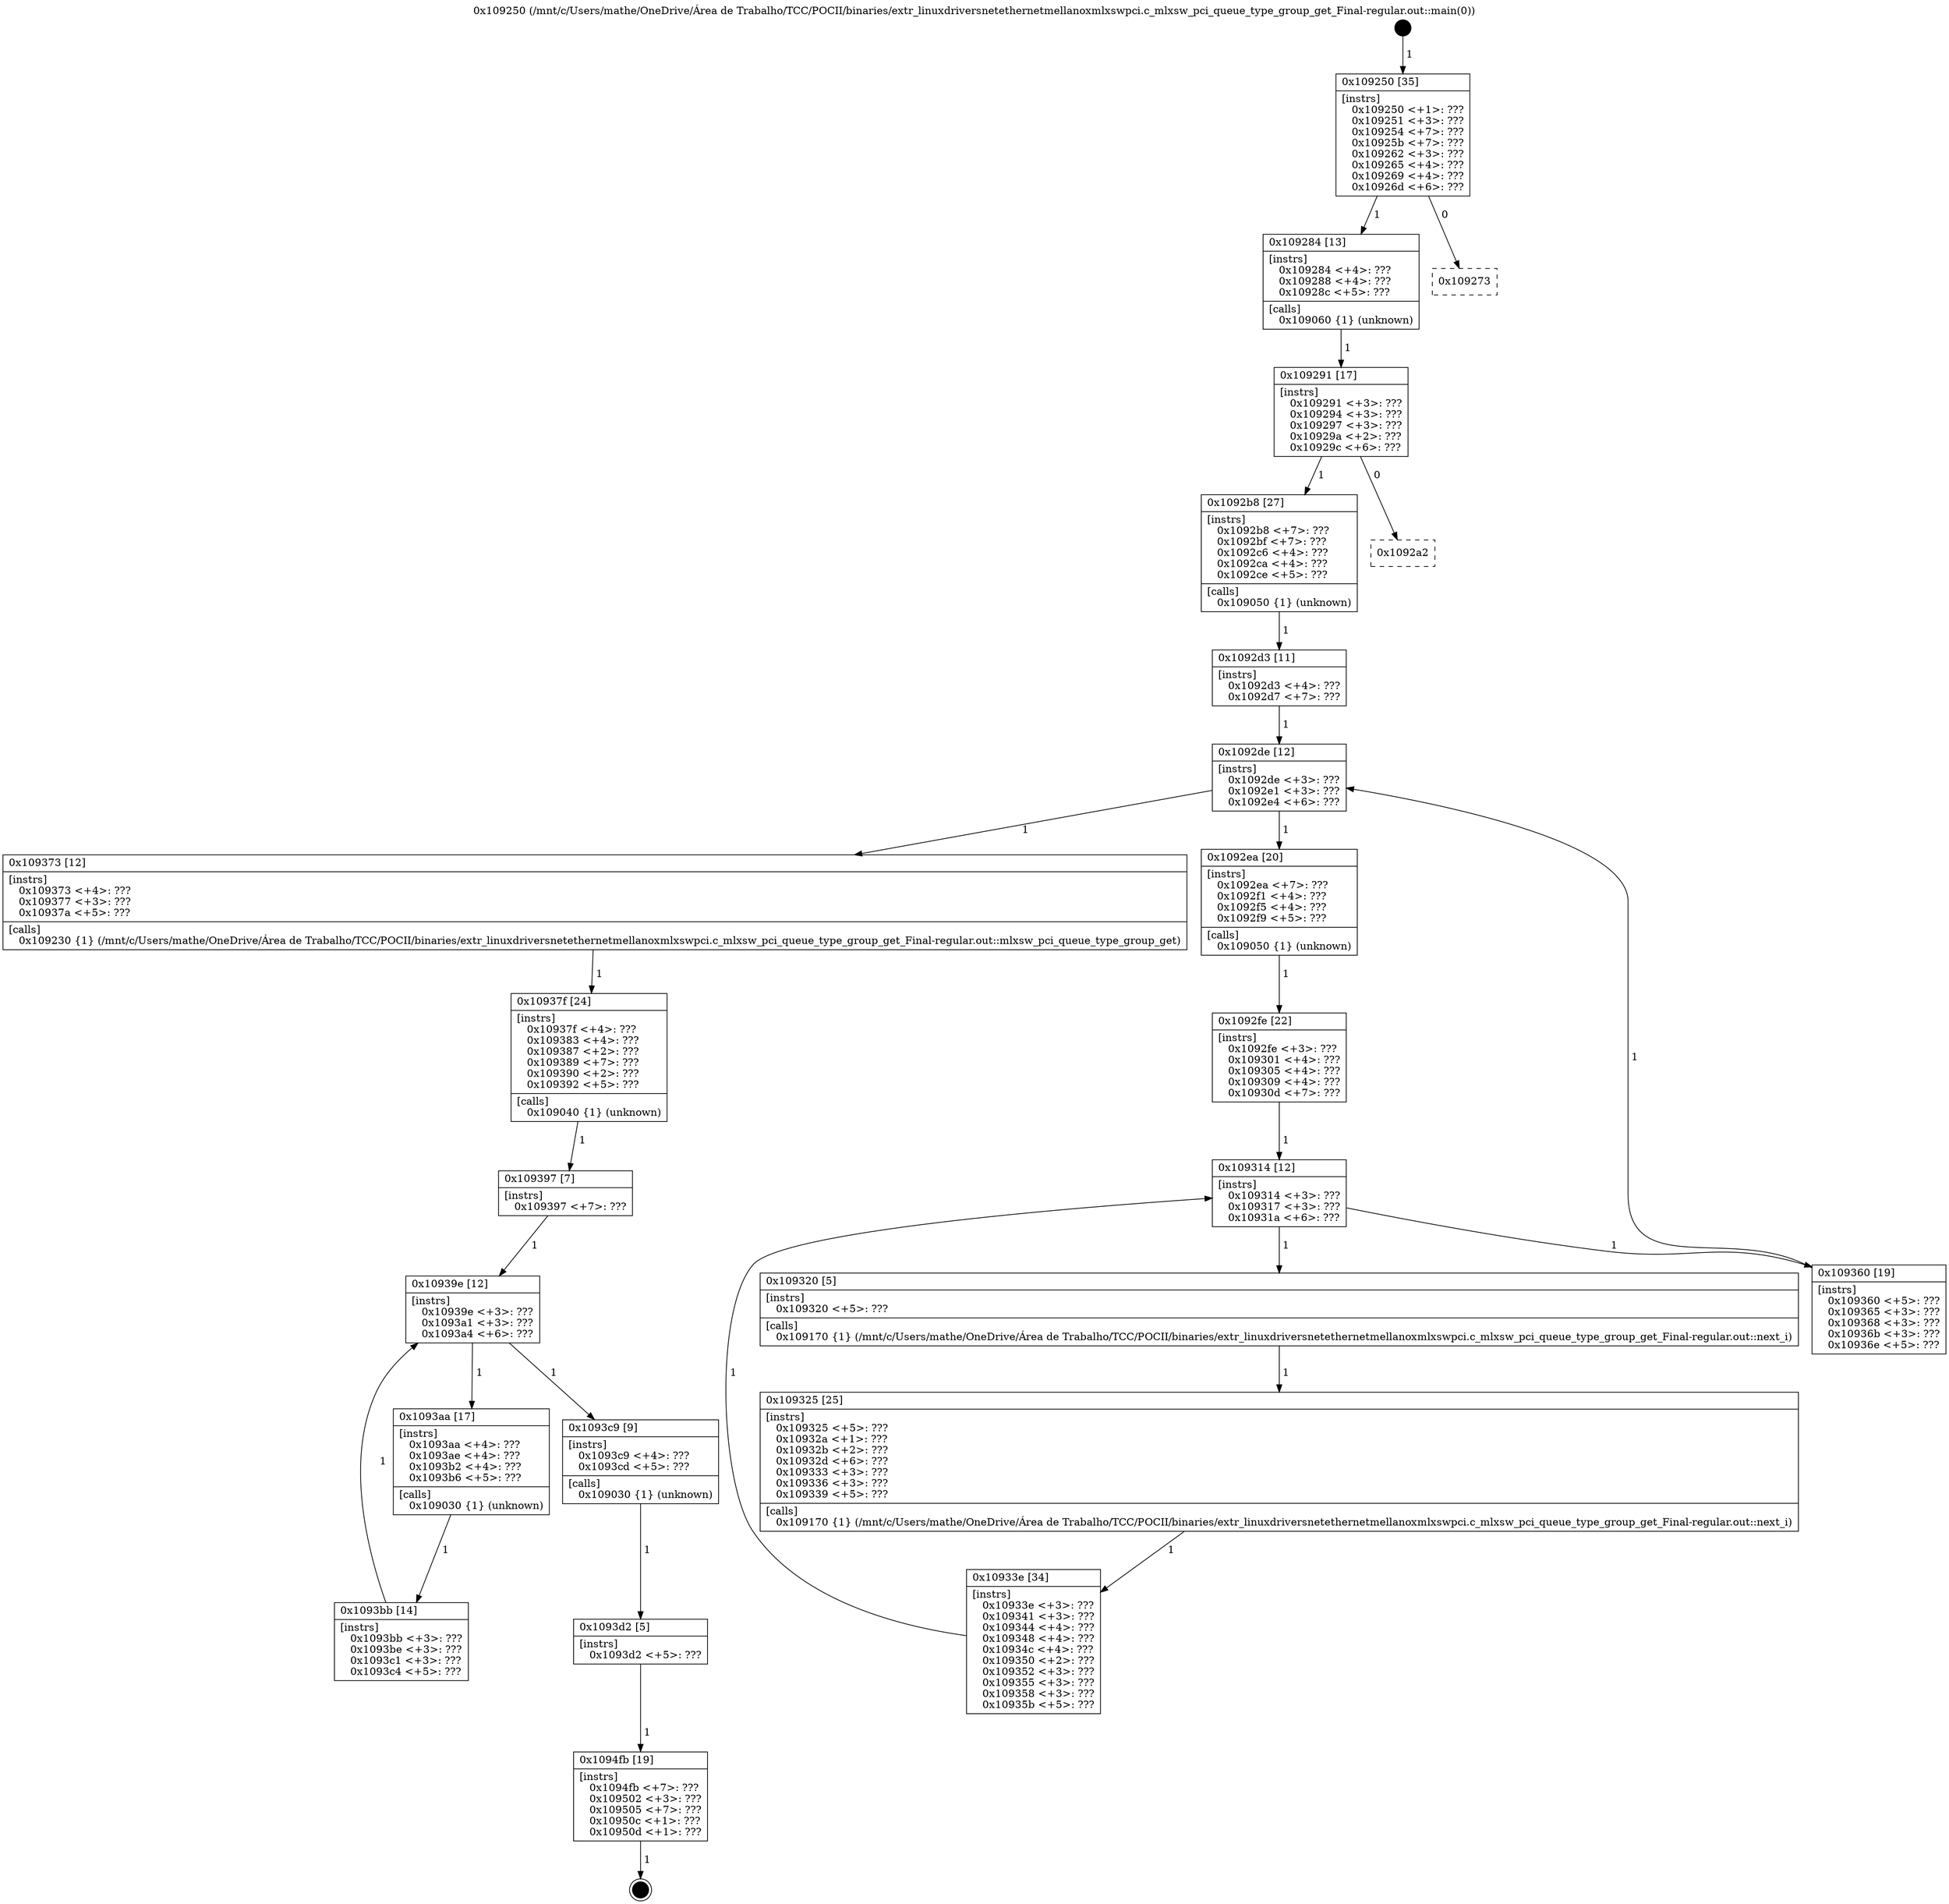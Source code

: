 digraph "0x109250" {
  label = "0x109250 (/mnt/c/Users/mathe/OneDrive/Área de Trabalho/TCC/POCII/binaries/extr_linuxdriversnetethernetmellanoxmlxswpci.c_mlxsw_pci_queue_type_group_get_Final-regular.out::main(0))"
  labelloc = "t"
  node[shape=record]

  Entry [label="",width=0.3,height=0.3,shape=circle,fillcolor=black,style=filled]
  "0x109250" [label="{
     0x109250 [35]\l
     | [instrs]\l
     &nbsp;&nbsp;0x109250 \<+1\>: ???\l
     &nbsp;&nbsp;0x109251 \<+3\>: ???\l
     &nbsp;&nbsp;0x109254 \<+7\>: ???\l
     &nbsp;&nbsp;0x10925b \<+7\>: ???\l
     &nbsp;&nbsp;0x109262 \<+3\>: ???\l
     &nbsp;&nbsp;0x109265 \<+4\>: ???\l
     &nbsp;&nbsp;0x109269 \<+4\>: ???\l
     &nbsp;&nbsp;0x10926d \<+6\>: ???\l
  }"]
  "0x109284" [label="{
     0x109284 [13]\l
     | [instrs]\l
     &nbsp;&nbsp;0x109284 \<+4\>: ???\l
     &nbsp;&nbsp;0x109288 \<+4\>: ???\l
     &nbsp;&nbsp;0x10928c \<+5\>: ???\l
     | [calls]\l
     &nbsp;&nbsp;0x109060 \{1\} (unknown)\l
  }"]
  "0x109273" [label="{
     0x109273\l
  }", style=dashed]
  "0x109291" [label="{
     0x109291 [17]\l
     | [instrs]\l
     &nbsp;&nbsp;0x109291 \<+3\>: ???\l
     &nbsp;&nbsp;0x109294 \<+3\>: ???\l
     &nbsp;&nbsp;0x109297 \<+3\>: ???\l
     &nbsp;&nbsp;0x10929a \<+2\>: ???\l
     &nbsp;&nbsp;0x10929c \<+6\>: ???\l
  }"]
  "0x1092b8" [label="{
     0x1092b8 [27]\l
     | [instrs]\l
     &nbsp;&nbsp;0x1092b8 \<+7\>: ???\l
     &nbsp;&nbsp;0x1092bf \<+7\>: ???\l
     &nbsp;&nbsp;0x1092c6 \<+4\>: ???\l
     &nbsp;&nbsp;0x1092ca \<+4\>: ???\l
     &nbsp;&nbsp;0x1092ce \<+5\>: ???\l
     | [calls]\l
     &nbsp;&nbsp;0x109050 \{1\} (unknown)\l
  }"]
  "0x1092a2" [label="{
     0x1092a2\l
  }", style=dashed]
  "0x1092de" [label="{
     0x1092de [12]\l
     | [instrs]\l
     &nbsp;&nbsp;0x1092de \<+3\>: ???\l
     &nbsp;&nbsp;0x1092e1 \<+3\>: ???\l
     &nbsp;&nbsp;0x1092e4 \<+6\>: ???\l
  }"]
  "0x109373" [label="{
     0x109373 [12]\l
     | [instrs]\l
     &nbsp;&nbsp;0x109373 \<+4\>: ???\l
     &nbsp;&nbsp;0x109377 \<+3\>: ???\l
     &nbsp;&nbsp;0x10937a \<+5\>: ???\l
     | [calls]\l
     &nbsp;&nbsp;0x109230 \{1\} (/mnt/c/Users/mathe/OneDrive/Área de Trabalho/TCC/POCII/binaries/extr_linuxdriversnetethernetmellanoxmlxswpci.c_mlxsw_pci_queue_type_group_get_Final-regular.out::mlxsw_pci_queue_type_group_get)\l
  }"]
  "0x1092ea" [label="{
     0x1092ea [20]\l
     | [instrs]\l
     &nbsp;&nbsp;0x1092ea \<+7\>: ???\l
     &nbsp;&nbsp;0x1092f1 \<+4\>: ???\l
     &nbsp;&nbsp;0x1092f5 \<+4\>: ???\l
     &nbsp;&nbsp;0x1092f9 \<+5\>: ???\l
     | [calls]\l
     &nbsp;&nbsp;0x109050 \{1\} (unknown)\l
  }"]
  "0x109314" [label="{
     0x109314 [12]\l
     | [instrs]\l
     &nbsp;&nbsp;0x109314 \<+3\>: ???\l
     &nbsp;&nbsp;0x109317 \<+3\>: ???\l
     &nbsp;&nbsp;0x10931a \<+6\>: ???\l
  }"]
  "0x109360" [label="{
     0x109360 [19]\l
     | [instrs]\l
     &nbsp;&nbsp;0x109360 \<+5\>: ???\l
     &nbsp;&nbsp;0x109365 \<+3\>: ???\l
     &nbsp;&nbsp;0x109368 \<+3\>: ???\l
     &nbsp;&nbsp;0x10936b \<+3\>: ???\l
     &nbsp;&nbsp;0x10936e \<+5\>: ???\l
  }"]
  "0x109320" [label="{
     0x109320 [5]\l
     | [instrs]\l
     &nbsp;&nbsp;0x109320 \<+5\>: ???\l
     | [calls]\l
     &nbsp;&nbsp;0x109170 \{1\} (/mnt/c/Users/mathe/OneDrive/Área de Trabalho/TCC/POCII/binaries/extr_linuxdriversnetethernetmellanoxmlxswpci.c_mlxsw_pci_queue_type_group_get_Final-regular.out::next_i)\l
  }"]
  "0x109325" [label="{
     0x109325 [25]\l
     | [instrs]\l
     &nbsp;&nbsp;0x109325 \<+5\>: ???\l
     &nbsp;&nbsp;0x10932a \<+1\>: ???\l
     &nbsp;&nbsp;0x10932b \<+2\>: ???\l
     &nbsp;&nbsp;0x10932d \<+6\>: ???\l
     &nbsp;&nbsp;0x109333 \<+3\>: ???\l
     &nbsp;&nbsp;0x109336 \<+3\>: ???\l
     &nbsp;&nbsp;0x109339 \<+5\>: ???\l
     | [calls]\l
     &nbsp;&nbsp;0x109170 \{1\} (/mnt/c/Users/mathe/OneDrive/Área de Trabalho/TCC/POCII/binaries/extr_linuxdriversnetethernetmellanoxmlxswpci.c_mlxsw_pci_queue_type_group_get_Final-regular.out::next_i)\l
  }"]
  "0x10933e" [label="{
     0x10933e [34]\l
     | [instrs]\l
     &nbsp;&nbsp;0x10933e \<+3\>: ???\l
     &nbsp;&nbsp;0x109341 \<+3\>: ???\l
     &nbsp;&nbsp;0x109344 \<+4\>: ???\l
     &nbsp;&nbsp;0x109348 \<+4\>: ???\l
     &nbsp;&nbsp;0x10934c \<+4\>: ???\l
     &nbsp;&nbsp;0x109350 \<+2\>: ???\l
     &nbsp;&nbsp;0x109352 \<+3\>: ???\l
     &nbsp;&nbsp;0x109355 \<+3\>: ???\l
     &nbsp;&nbsp;0x109358 \<+3\>: ???\l
     &nbsp;&nbsp;0x10935b \<+5\>: ???\l
  }"]
  "0x1092fe" [label="{
     0x1092fe [22]\l
     | [instrs]\l
     &nbsp;&nbsp;0x1092fe \<+3\>: ???\l
     &nbsp;&nbsp;0x109301 \<+4\>: ???\l
     &nbsp;&nbsp;0x109305 \<+4\>: ???\l
     &nbsp;&nbsp;0x109309 \<+4\>: ???\l
     &nbsp;&nbsp;0x10930d \<+7\>: ???\l
  }"]
  Exit [label="",width=0.3,height=0.3,shape=circle,fillcolor=black,style=filled,peripheries=2]
  "0x1092d3" [label="{
     0x1092d3 [11]\l
     | [instrs]\l
     &nbsp;&nbsp;0x1092d3 \<+4\>: ???\l
     &nbsp;&nbsp;0x1092d7 \<+7\>: ???\l
  }"]
  "0x10937f" [label="{
     0x10937f [24]\l
     | [instrs]\l
     &nbsp;&nbsp;0x10937f \<+4\>: ???\l
     &nbsp;&nbsp;0x109383 \<+4\>: ???\l
     &nbsp;&nbsp;0x109387 \<+2\>: ???\l
     &nbsp;&nbsp;0x109389 \<+7\>: ???\l
     &nbsp;&nbsp;0x109390 \<+2\>: ???\l
     &nbsp;&nbsp;0x109392 \<+5\>: ???\l
     | [calls]\l
     &nbsp;&nbsp;0x109040 \{1\} (unknown)\l
  }"]
  "0x10939e" [label="{
     0x10939e [12]\l
     | [instrs]\l
     &nbsp;&nbsp;0x10939e \<+3\>: ???\l
     &nbsp;&nbsp;0x1093a1 \<+3\>: ???\l
     &nbsp;&nbsp;0x1093a4 \<+6\>: ???\l
  }"]
  "0x1093c9" [label="{
     0x1093c9 [9]\l
     | [instrs]\l
     &nbsp;&nbsp;0x1093c9 \<+4\>: ???\l
     &nbsp;&nbsp;0x1093cd \<+5\>: ???\l
     | [calls]\l
     &nbsp;&nbsp;0x109030 \{1\} (unknown)\l
  }"]
  "0x1093aa" [label="{
     0x1093aa [17]\l
     | [instrs]\l
     &nbsp;&nbsp;0x1093aa \<+4\>: ???\l
     &nbsp;&nbsp;0x1093ae \<+4\>: ???\l
     &nbsp;&nbsp;0x1093b2 \<+4\>: ???\l
     &nbsp;&nbsp;0x1093b6 \<+5\>: ???\l
     | [calls]\l
     &nbsp;&nbsp;0x109030 \{1\} (unknown)\l
  }"]
  "0x1093bb" [label="{
     0x1093bb [14]\l
     | [instrs]\l
     &nbsp;&nbsp;0x1093bb \<+3\>: ???\l
     &nbsp;&nbsp;0x1093be \<+3\>: ???\l
     &nbsp;&nbsp;0x1093c1 \<+3\>: ???\l
     &nbsp;&nbsp;0x1093c4 \<+5\>: ???\l
  }"]
  "0x109397" [label="{
     0x109397 [7]\l
     | [instrs]\l
     &nbsp;&nbsp;0x109397 \<+7\>: ???\l
  }"]
  "0x1093d2" [label="{
     0x1093d2 [5]\l
     | [instrs]\l
     &nbsp;&nbsp;0x1093d2 \<+5\>: ???\l
  }"]
  "0x1094fb" [label="{
     0x1094fb [19]\l
     | [instrs]\l
     &nbsp;&nbsp;0x1094fb \<+7\>: ???\l
     &nbsp;&nbsp;0x109502 \<+3\>: ???\l
     &nbsp;&nbsp;0x109505 \<+7\>: ???\l
     &nbsp;&nbsp;0x10950c \<+1\>: ???\l
     &nbsp;&nbsp;0x10950d \<+1\>: ???\l
  }"]
  Entry -> "0x109250" [label=" 1"]
  "0x109250" -> "0x109284" [label=" 1"]
  "0x109250" -> "0x109273" [label=" 0"]
  "0x109284" -> "0x109291" [label=" 1"]
  "0x109291" -> "0x1092b8" [label=" 1"]
  "0x109291" -> "0x1092a2" [label=" 0"]
  "0x1092b8" -> "0x1092d3" [label=" 1"]
  "0x1092de" -> "0x109373" [label=" 1"]
  "0x1092de" -> "0x1092ea" [label=" 1"]
  "0x1092ea" -> "0x1092fe" [label=" 1"]
  "0x109314" -> "0x109360" [label=" 1"]
  "0x109314" -> "0x109320" [label=" 1"]
  "0x109320" -> "0x109325" [label=" 1"]
  "0x109325" -> "0x10933e" [label=" 1"]
  "0x1092fe" -> "0x109314" [label=" 1"]
  "0x10933e" -> "0x109314" [label=" 1"]
  "0x1094fb" -> Exit [label=" 1"]
  "0x1092d3" -> "0x1092de" [label=" 1"]
  "0x109360" -> "0x1092de" [label=" 1"]
  "0x109373" -> "0x10937f" [label=" 1"]
  "0x10937f" -> "0x109397" [label=" 1"]
  "0x10939e" -> "0x1093c9" [label=" 1"]
  "0x10939e" -> "0x1093aa" [label=" 1"]
  "0x1093aa" -> "0x1093bb" [label=" 1"]
  "0x109397" -> "0x10939e" [label=" 1"]
  "0x1093bb" -> "0x10939e" [label=" 1"]
  "0x1093c9" -> "0x1093d2" [label=" 1"]
  "0x1093d2" -> "0x1094fb" [label=" 1"]
}
